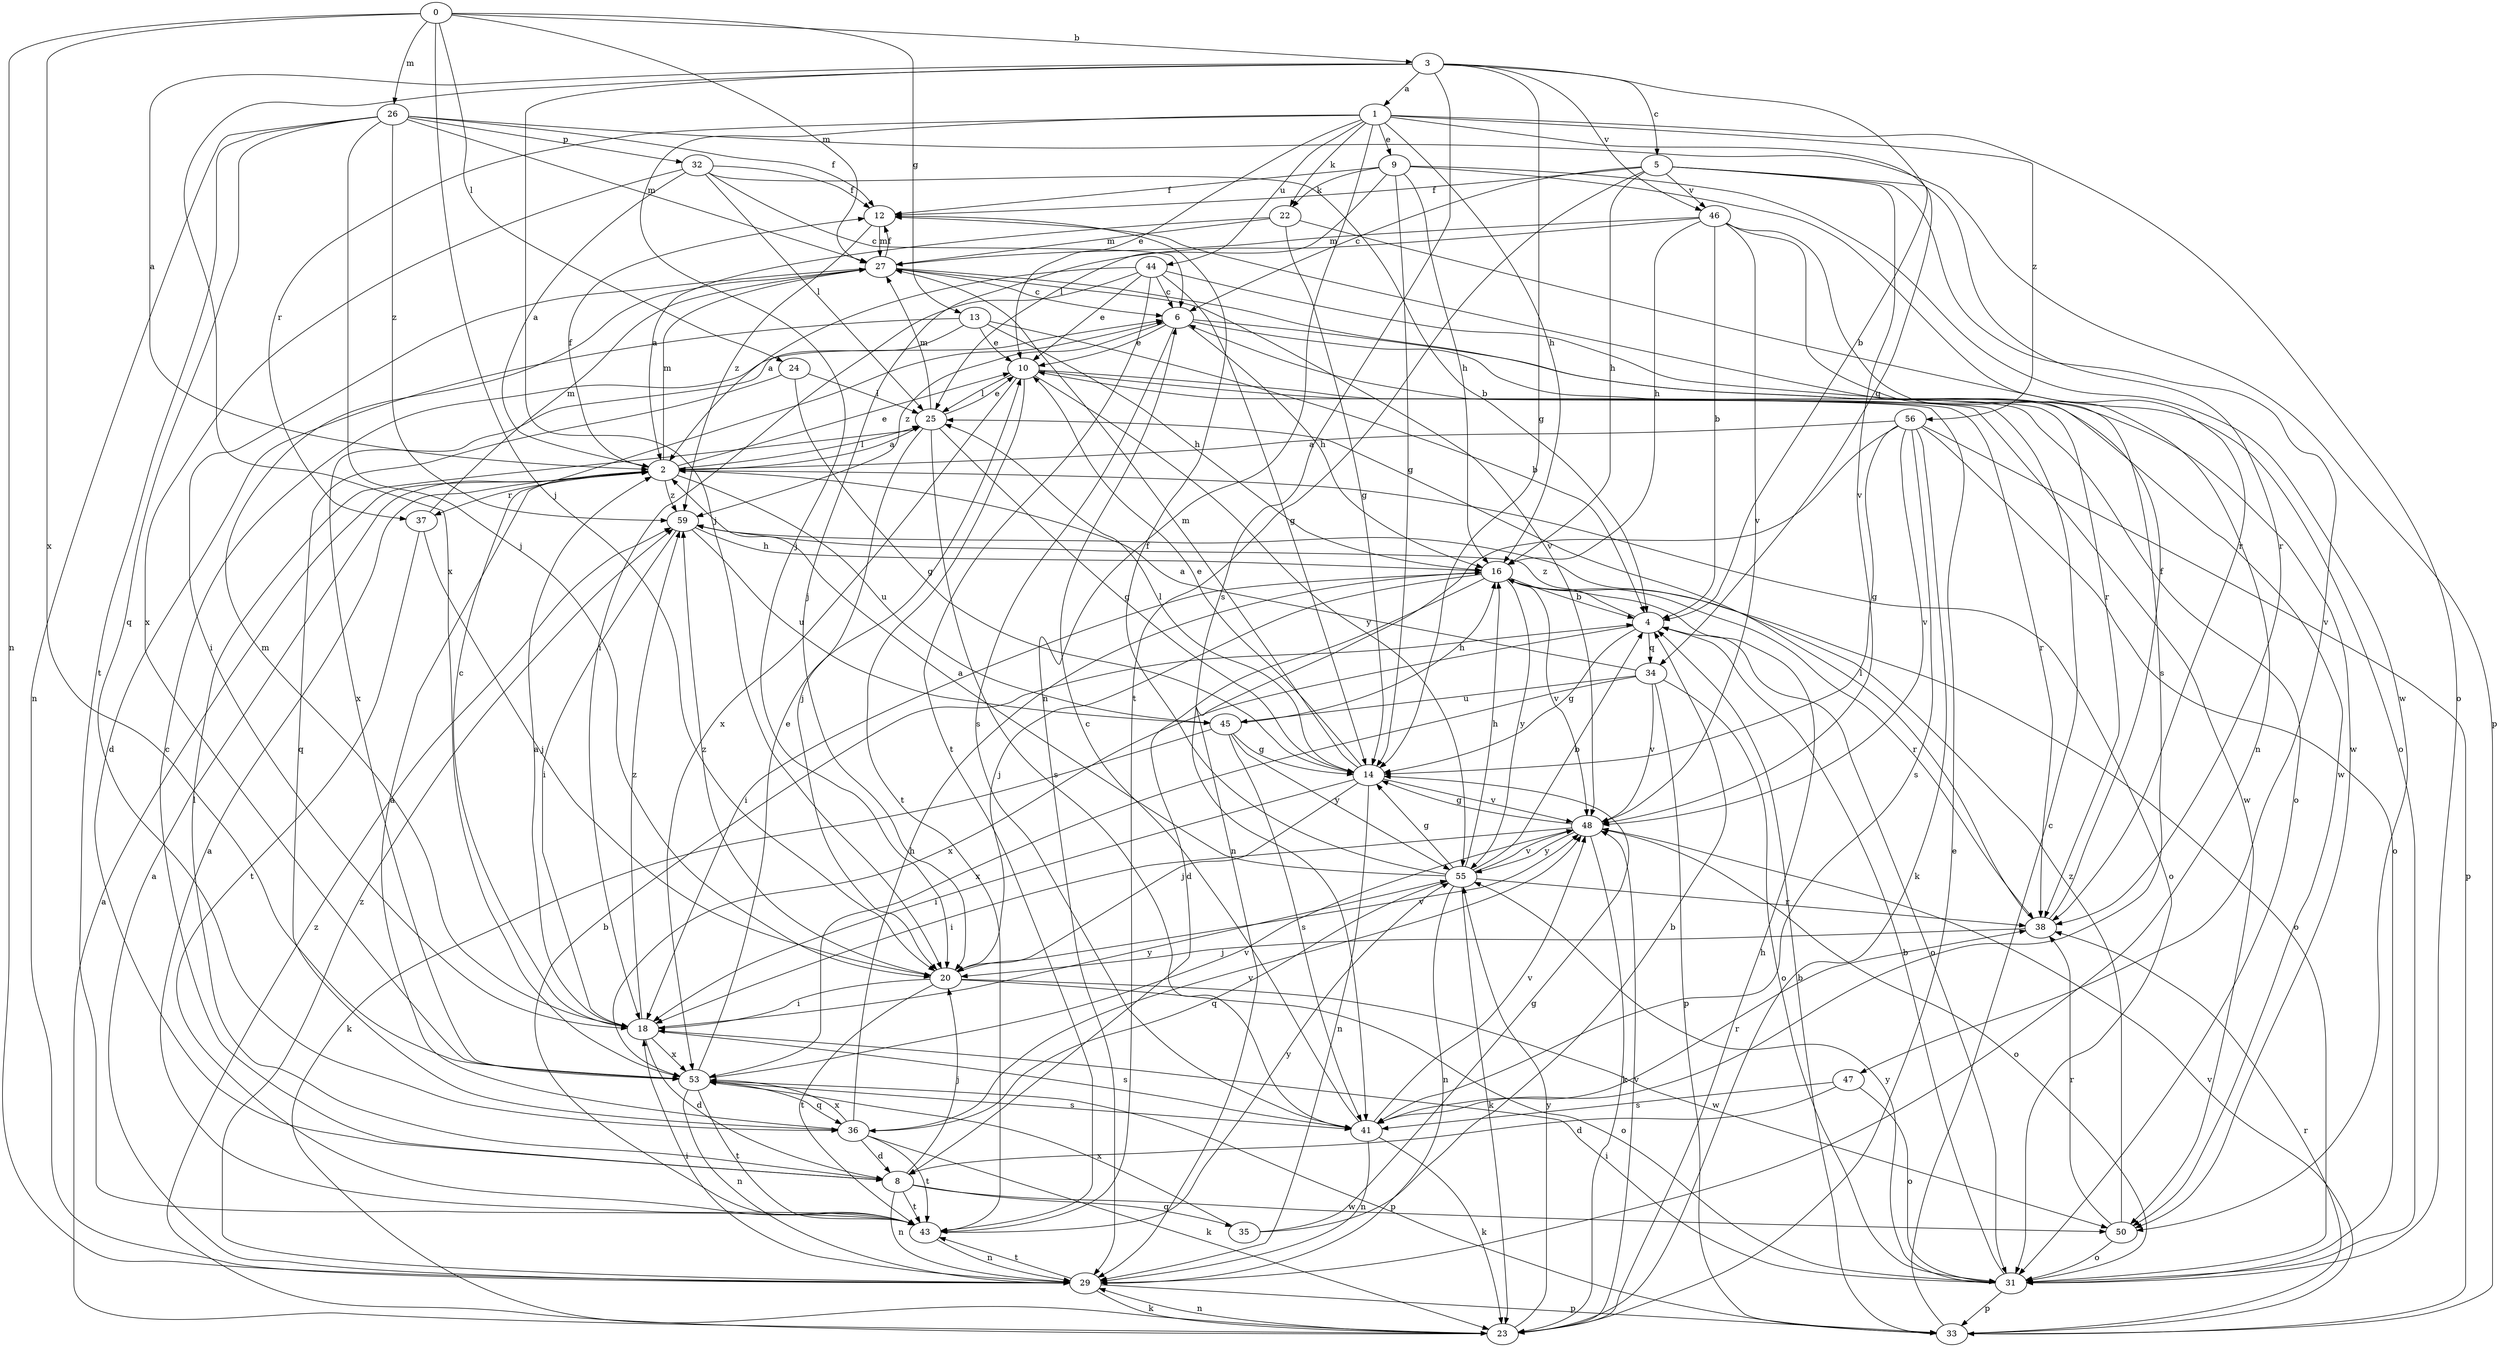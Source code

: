 strict digraph  {
0;
1;
2;
3;
4;
5;
6;
8;
9;
10;
12;
13;
14;
16;
18;
20;
22;
23;
24;
25;
26;
27;
29;
31;
32;
33;
34;
35;
36;
37;
38;
41;
43;
44;
45;
46;
47;
48;
50;
53;
55;
56;
59;
0 -> 3  [label=b];
0 -> 13  [label=g];
0 -> 20  [label=j];
0 -> 24  [label=l];
0 -> 26  [label=m];
0 -> 27  [label=m];
0 -> 29  [label=n];
0 -> 53  [label=x];
1 -> 9  [label=e];
1 -> 10  [label=e];
1 -> 16  [label=h];
1 -> 20  [label=j];
1 -> 22  [label=k];
1 -> 29  [label=n];
1 -> 31  [label=o];
1 -> 34  [label=q];
1 -> 37  [label=r];
1 -> 44  [label=u];
1 -> 56  [label=z];
2 -> 10  [label=e];
2 -> 12  [label=f];
2 -> 25  [label=l];
2 -> 27  [label=m];
2 -> 31  [label=o];
2 -> 37  [label=r];
2 -> 45  [label=u];
2 -> 59  [label=z];
3 -> 1  [label=a];
3 -> 2  [label=a];
3 -> 4  [label=b];
3 -> 5  [label=c];
3 -> 14  [label=g];
3 -> 20  [label=j];
3 -> 41  [label=s];
3 -> 46  [label=v];
3 -> 53  [label=x];
4 -> 14  [label=g];
4 -> 31  [label=o];
4 -> 34  [label=q];
4 -> 53  [label=x];
4 -> 59  [label=z];
5 -> 6  [label=c];
5 -> 12  [label=f];
5 -> 16  [label=h];
5 -> 38  [label=r];
5 -> 43  [label=t];
5 -> 46  [label=v];
5 -> 47  [label=v];
5 -> 48  [label=v];
6 -> 10  [label=e];
6 -> 16  [label=h];
6 -> 31  [label=o];
6 -> 41  [label=s];
6 -> 50  [label=w];
6 -> 59  [label=z];
8 -> 6  [label=c];
8 -> 20  [label=j];
8 -> 25  [label=l];
8 -> 29  [label=n];
8 -> 35  [label=q];
8 -> 43  [label=t];
8 -> 50  [label=w];
9 -> 12  [label=f];
9 -> 14  [label=g];
9 -> 16  [label=h];
9 -> 22  [label=k];
9 -> 25  [label=l];
9 -> 38  [label=r];
9 -> 50  [label=w];
10 -> 25  [label=l];
10 -> 38  [label=r];
10 -> 43  [label=t];
10 -> 50  [label=w];
10 -> 53  [label=x];
10 -> 55  [label=y];
12 -> 27  [label=m];
12 -> 59  [label=z];
13 -> 4  [label=b];
13 -> 8  [label=d];
13 -> 10  [label=e];
13 -> 16  [label=h];
13 -> 53  [label=x];
14 -> 10  [label=e];
14 -> 18  [label=i];
14 -> 20  [label=j];
14 -> 25  [label=l];
14 -> 27  [label=m];
14 -> 29  [label=n];
14 -> 48  [label=v];
16 -> 4  [label=b];
16 -> 8  [label=d];
16 -> 18  [label=i];
16 -> 20  [label=j];
16 -> 31  [label=o];
16 -> 38  [label=r];
16 -> 48  [label=v];
16 -> 55  [label=y];
18 -> 2  [label=a];
18 -> 6  [label=c];
18 -> 8  [label=d];
18 -> 27  [label=m];
18 -> 41  [label=s];
18 -> 53  [label=x];
18 -> 55  [label=y];
18 -> 59  [label=z];
20 -> 18  [label=i];
20 -> 31  [label=o];
20 -> 43  [label=t];
20 -> 48  [label=v];
20 -> 50  [label=w];
20 -> 59  [label=z];
22 -> 2  [label=a];
22 -> 14  [label=g];
22 -> 27  [label=m];
22 -> 31  [label=o];
23 -> 2  [label=a];
23 -> 10  [label=e];
23 -> 16  [label=h];
23 -> 29  [label=n];
23 -> 48  [label=v];
23 -> 55  [label=y];
23 -> 59  [label=z];
24 -> 14  [label=g];
24 -> 25  [label=l];
24 -> 36  [label=q];
25 -> 2  [label=a];
25 -> 10  [label=e];
25 -> 14  [label=g];
25 -> 20  [label=j];
25 -> 27  [label=m];
25 -> 41  [label=s];
26 -> 12  [label=f];
26 -> 20  [label=j];
26 -> 27  [label=m];
26 -> 29  [label=n];
26 -> 32  [label=p];
26 -> 33  [label=p];
26 -> 36  [label=q];
26 -> 43  [label=t];
26 -> 59  [label=z];
27 -> 6  [label=c];
27 -> 12  [label=f];
27 -> 18  [label=i];
27 -> 38  [label=r];
27 -> 48  [label=v];
29 -> 2  [label=a];
29 -> 18  [label=i];
29 -> 23  [label=k];
29 -> 33  [label=p];
29 -> 43  [label=t];
29 -> 59  [label=z];
31 -> 4  [label=b];
31 -> 18  [label=i];
31 -> 33  [label=p];
31 -> 55  [label=y];
32 -> 2  [label=a];
32 -> 4  [label=b];
32 -> 6  [label=c];
32 -> 12  [label=f];
32 -> 25  [label=l];
32 -> 53  [label=x];
33 -> 4  [label=b];
33 -> 6  [label=c];
33 -> 38  [label=r];
33 -> 48  [label=v];
34 -> 2  [label=a];
34 -> 31  [label=o];
34 -> 33  [label=p];
34 -> 45  [label=u];
34 -> 48  [label=v];
34 -> 53  [label=x];
35 -> 4  [label=b];
35 -> 14  [label=g];
35 -> 53  [label=x];
36 -> 2  [label=a];
36 -> 8  [label=d];
36 -> 16  [label=h];
36 -> 23  [label=k];
36 -> 43  [label=t];
36 -> 48  [label=v];
36 -> 53  [label=x];
37 -> 20  [label=j];
37 -> 27  [label=m];
37 -> 43  [label=t];
38 -> 12  [label=f];
38 -> 20  [label=j];
38 -> 25  [label=l];
41 -> 6  [label=c];
41 -> 23  [label=k];
41 -> 29  [label=n];
41 -> 38  [label=r];
41 -> 48  [label=v];
43 -> 2  [label=a];
43 -> 4  [label=b];
43 -> 29  [label=n];
43 -> 55  [label=y];
44 -> 2  [label=a];
44 -> 6  [label=c];
44 -> 10  [label=e];
44 -> 14  [label=g];
44 -> 18  [label=i];
44 -> 43  [label=t];
44 -> 50  [label=w];
45 -> 14  [label=g];
45 -> 16  [label=h];
45 -> 23  [label=k];
45 -> 41  [label=s];
45 -> 55  [label=y];
46 -> 4  [label=b];
46 -> 16  [label=h];
46 -> 20  [label=j];
46 -> 27  [label=m];
46 -> 29  [label=n];
46 -> 41  [label=s];
46 -> 48  [label=v];
47 -> 8  [label=d];
47 -> 31  [label=o];
47 -> 41  [label=s];
48 -> 14  [label=g];
48 -> 18  [label=i];
48 -> 23  [label=k];
48 -> 31  [label=o];
48 -> 55  [label=y];
50 -> 31  [label=o];
50 -> 38  [label=r];
50 -> 59  [label=z];
53 -> 10  [label=e];
53 -> 29  [label=n];
53 -> 33  [label=p];
53 -> 36  [label=q];
53 -> 41  [label=s];
53 -> 43  [label=t];
53 -> 48  [label=v];
55 -> 2  [label=a];
55 -> 4  [label=b];
55 -> 12  [label=f];
55 -> 14  [label=g];
55 -> 16  [label=h];
55 -> 23  [label=k];
55 -> 29  [label=n];
55 -> 36  [label=q];
55 -> 38  [label=r];
55 -> 48  [label=v];
56 -> 2  [label=a];
56 -> 14  [label=g];
56 -> 23  [label=k];
56 -> 29  [label=n];
56 -> 31  [label=o];
56 -> 33  [label=p];
56 -> 41  [label=s];
56 -> 48  [label=v];
59 -> 16  [label=h];
59 -> 18  [label=i];
59 -> 45  [label=u];
}
